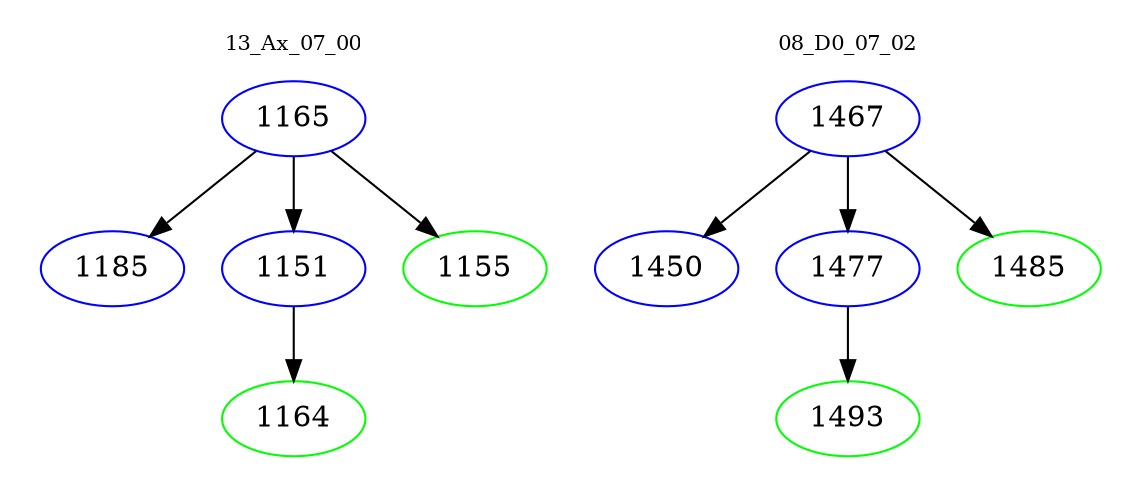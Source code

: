digraph{
subgraph cluster_0 {
color = white
label = "13_Ax_07_00";
fontsize=10;
T0_1165 [label="1165", color="blue"]
T0_1165 -> T0_1185 [color="black"]
T0_1185 [label="1185", color="blue"]
T0_1165 -> T0_1151 [color="black"]
T0_1151 [label="1151", color="blue"]
T0_1151 -> T0_1164 [color="black"]
T0_1164 [label="1164", color="green"]
T0_1165 -> T0_1155 [color="black"]
T0_1155 [label="1155", color="green"]
}
subgraph cluster_1 {
color = white
label = "08_D0_07_02";
fontsize=10;
T1_1467 [label="1467", color="blue"]
T1_1467 -> T1_1450 [color="black"]
T1_1450 [label="1450", color="blue"]
T1_1467 -> T1_1477 [color="black"]
T1_1477 [label="1477", color="blue"]
T1_1477 -> T1_1493 [color="black"]
T1_1493 [label="1493", color="green"]
T1_1467 -> T1_1485 [color="black"]
T1_1485 [label="1485", color="green"]
}
}
